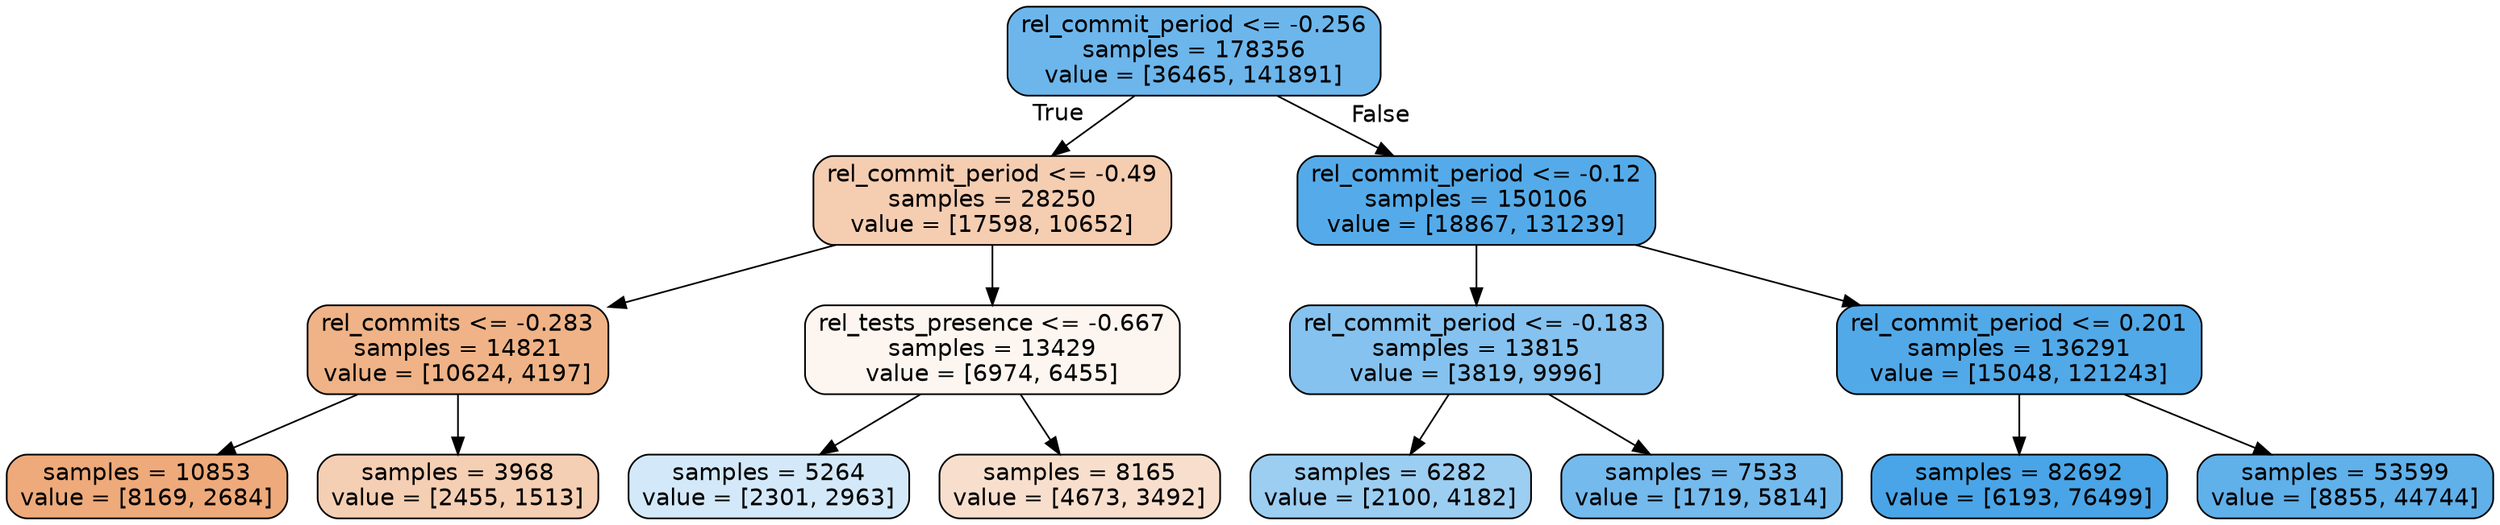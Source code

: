 digraph Tree {
node [shape=box, style="filled, rounded", color="black", fontname=helvetica] ;
edge [fontname=helvetica] ;
0 [label="rel_commit_period <= -0.256\nsamples = 178356\nvalue = [36465, 141891]", fillcolor="#6cb6ec"] ;
1 [label="rel_commit_period <= -0.49\nsamples = 28250\nvalue = [17598, 10652]", fillcolor="#f5cdb1"] ;
0 -> 1 [labeldistance=2.5, labelangle=45, headlabel="True"] ;
2 [label="rel_commits <= -0.283\nsamples = 14821\nvalue = [10624, 4197]", fillcolor="#efb387"] ;
1 -> 2 ;
3 [label="samples = 10853\nvalue = [8169, 2684]", fillcolor="#eeaa7a"] ;
2 -> 3 ;
4 [label="samples = 3968\nvalue = [2455, 1513]", fillcolor="#f5cfb3"] ;
2 -> 4 ;
5 [label="rel_tests_presence <= -0.667\nsamples = 13429\nvalue = [6974, 6455]", fillcolor="#fdf6f0"] ;
1 -> 5 ;
6 [label="samples = 5264\nvalue = [2301, 2963]", fillcolor="#d3e9f9"] ;
5 -> 6 ;
7 [label="samples = 8165\nvalue = [4673, 3492]", fillcolor="#f8dfcd"] ;
5 -> 7 ;
8 [label="rel_commit_period <= -0.12\nsamples = 150106\nvalue = [18867, 131239]", fillcolor="#55abe9"] ;
0 -> 8 [labeldistance=2.5, labelangle=-45, headlabel="False"] ;
9 [label="rel_commit_period <= -0.183\nsamples = 13815\nvalue = [3819, 9996]", fillcolor="#85c2ef"] ;
8 -> 9 ;
10 [label="samples = 6282\nvalue = [2100, 4182]", fillcolor="#9ccef2"] ;
9 -> 10 ;
11 [label="samples = 7533\nvalue = [1719, 5814]", fillcolor="#74baed"] ;
9 -> 11 ;
12 [label="rel_commit_period <= 0.201\nsamples = 136291\nvalue = [15048, 121243]", fillcolor="#52a9e8"] ;
8 -> 12 ;
13 [label="samples = 82692\nvalue = [6193, 76499]", fillcolor="#49a5e7"] ;
12 -> 13 ;
14 [label="samples = 53599\nvalue = [8855, 44744]", fillcolor="#60b0ea"] ;
12 -> 14 ;
}